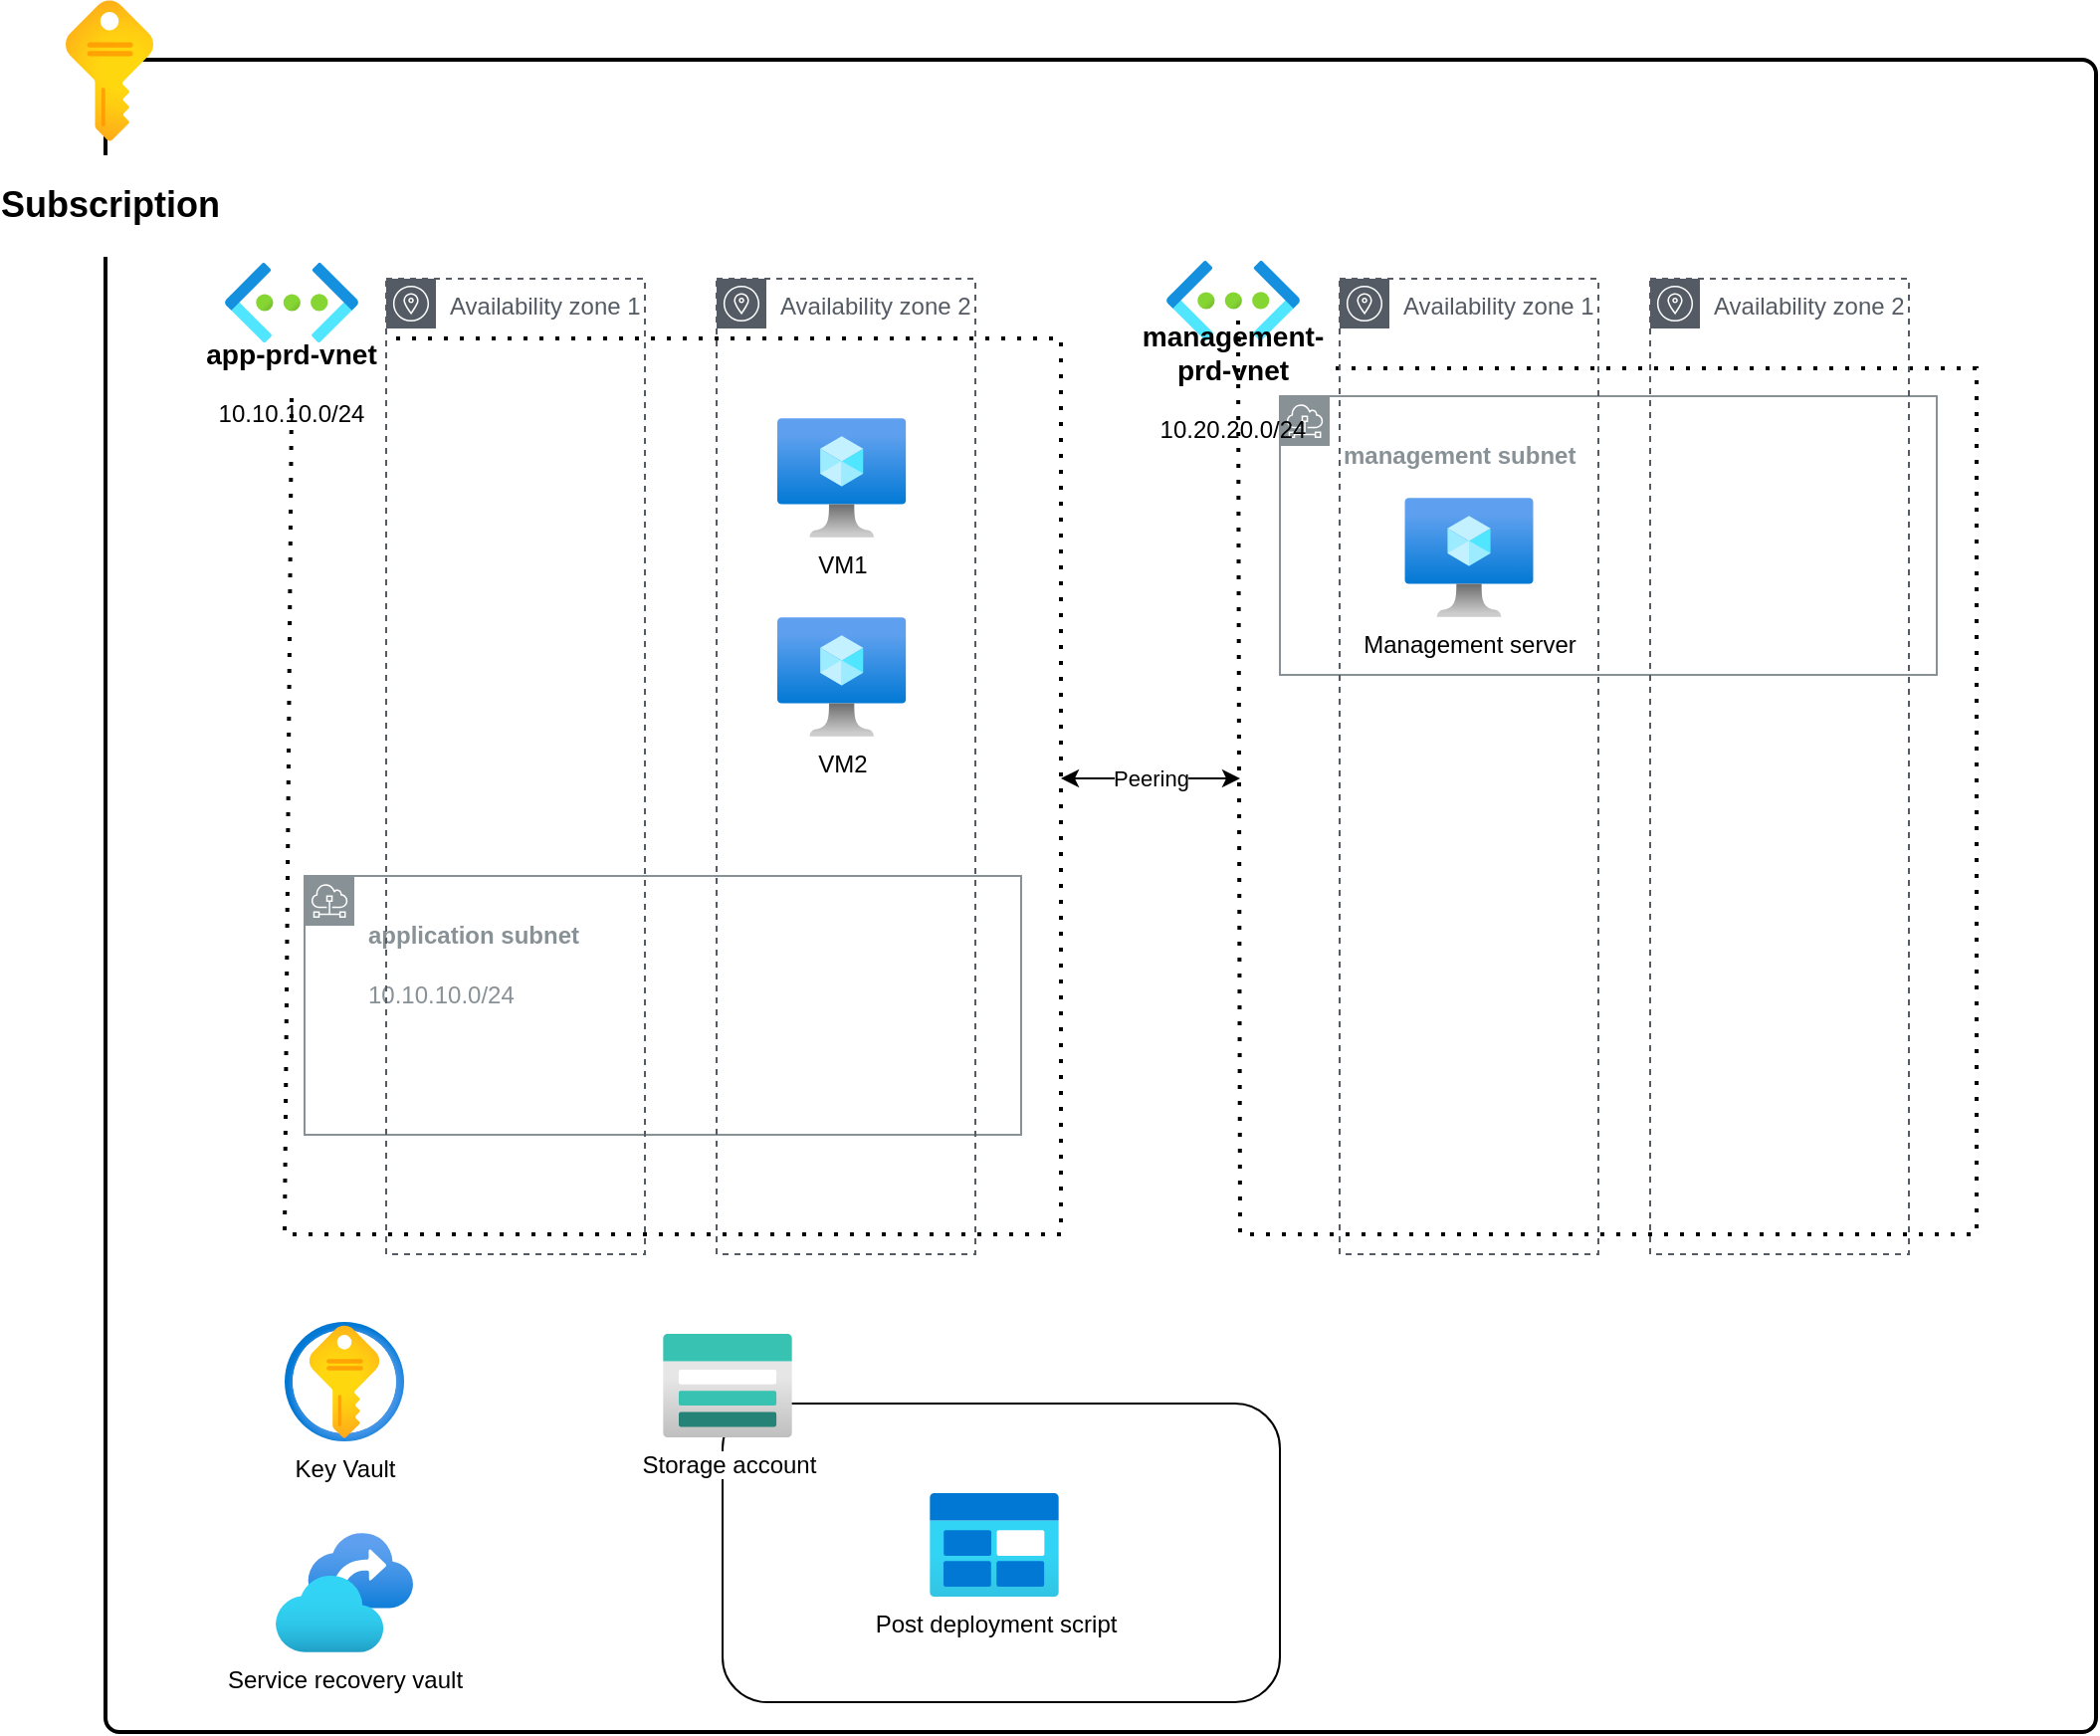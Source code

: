 <mxfile version="21.1.8" type="github">
  <diagram name="Page-1" id="cYlu6envv1czvwRp3Ll9">
    <mxGraphModel dx="1480" dy="456" grid="1" gridSize="10" guides="1" tooltips="0" connect="1" arrows="1" fold="1" page="0" pageScale="1" pageWidth="827" pageHeight="1169" math="0" shadow="0">
      <root>
        <mxCell id="0" />
        <mxCell id="1" parent="0" />
        <mxCell id="RFbAg6HDRsfOQvqRXKBl-13" value="" style="rounded=1;whiteSpace=wrap;html=1;absoluteArcSize=1;arcSize=14;strokeWidth=2;" parent="1" vertex="1">
          <mxGeometry x="-190" y="60" width="1000" height="840" as="geometry" />
        </mxCell>
        <mxCell id="RFbAg6HDRsfOQvqRXKBl-3" value="&lt;h4&gt;application subnet&lt;/h4&gt;&lt;div&gt;10.10.10.0/24&lt;/div&gt;" style="sketch=0;outlineConnect=0;gradientColor=none;html=1;whiteSpace=wrap;fontSize=12;fontStyle=0;shape=mxgraph.aws4.group;grIcon=mxgraph.aws4.group_subnet;strokeColor=#879196;fillColor=none;verticalAlign=top;align=left;spacingLeft=30;fontColor=#879196;dashed=0;" parent="1" vertex="1">
          <mxGeometry x="-90" y="470" width="360" height="130" as="geometry" />
        </mxCell>
        <mxCell id="RFbAg6HDRsfOQvqRXKBl-2" value="" style="image;aspect=fixed;html=1;points=[];align=center;fontSize=12;image=img/lib/azure2/networking/Virtual_Networks.svg;" parent="1" vertex="1">
          <mxGeometry x="343" y="161" width="67" height="40" as="geometry" />
        </mxCell>
        <mxCell id="RFbAg6HDRsfOQvqRXKBl-4" value="&lt;h4&gt;management subnet&lt;/h4&gt;" style="sketch=0;outlineConnect=0;gradientColor=none;html=1;whiteSpace=wrap;fontSize=12;fontStyle=0;shape=mxgraph.aws4.group;grIcon=mxgraph.aws4.group_subnet;strokeColor=#879196;fillColor=none;verticalAlign=top;align=left;spacingLeft=30;fontColor=#879196;dashed=0;" parent="1" vertex="1">
          <mxGeometry x="400" y="229" width="330" height="140" as="geometry" />
        </mxCell>
        <mxCell id="RFbAg6HDRsfOQvqRXKBl-5" value="" style="endArrow=none;dashed=1;html=1;dashPattern=1 3;strokeWidth=2;rounded=0;entryX=0.541;entryY=1.016;entryDx=0;entryDy=0;entryPerimeter=0;" parent="1" source="RFbAg6HDRsfOQvqRXKBl-11" target="RFbAg6HDRsfOQvqRXKBl-2" edge="1">
          <mxGeometry width="50" height="50" relative="1" as="geometry">
            <mxPoint x="379" y="191" as="sourcePoint" />
            <mxPoint x="409" y="240" as="targetPoint" />
            <Array as="points" />
          </mxGeometry>
        </mxCell>
        <object label="" app-prd-vnet="" id="RFbAg6HDRsfOQvqRXKBl-6">
          <mxCell style="image;aspect=fixed;html=1;points=[];align=center;fontSize=12;image=img/lib/azure2/networking/Virtual_Networks.svg;" parent="1" vertex="1">
            <mxGeometry x="-130" y="162" width="67" height="40" as="geometry" />
          </mxCell>
        </object>
        <mxCell id="RFbAg6HDRsfOQvqRXKBl-7" value="" style="endArrow=none;dashed=1;html=1;dashPattern=1 3;strokeWidth=2;rounded=0;entryX=1;entryY=0;entryDx=0;entryDy=0;exitX=0.5;exitY=1;exitDx=0;exitDy=0;" parent="1" source="RFbAg6HDRsfOQvqRXKBl-9" target="RFbAg6HDRsfOQvqRXKBl-9" edge="1">
          <mxGeometry width="50" height="50" relative="1" as="geometry">
            <mxPoint x="-94" y="191" as="sourcePoint" />
            <mxPoint x="300" y="250" as="targetPoint" />
            <Array as="points">
              <mxPoint x="-100" y="650" />
              <mxPoint x="290" y="650" />
              <mxPoint x="290" y="360" />
              <mxPoint x="290" y="200" />
            </Array>
          </mxGeometry>
        </mxCell>
        <mxCell id="RFbAg6HDRsfOQvqRXKBl-8" value="Peering" style="endArrow=classic;startArrow=classic;html=1;rounded=0;" parent="1" edge="1">
          <mxGeometry width="50" height="50" relative="1" as="geometry">
            <mxPoint x="290" y="421" as="sourcePoint" />
            <mxPoint x="380" y="421" as="targetPoint" />
          </mxGeometry>
        </mxCell>
        <mxCell id="RFbAg6HDRsfOQvqRXKBl-9" value="&lt;h3&gt;app-prd-vnet&lt;/h3&gt;&lt;div&gt;10.10.10.0/24&lt;/div&gt;" style="text;strokeColor=none;align=center;fillColor=none;html=1;verticalAlign=middle;whiteSpace=wrap;rounded=0;" parent="1" vertex="1">
          <mxGeometry x="-143" y="200" width="93" height="30" as="geometry" />
        </mxCell>
        <mxCell id="RFbAg6HDRsfOQvqRXKBl-12" value="" style="endArrow=none;dashed=1;html=1;dashPattern=1 3;strokeWidth=2;rounded=0;entryX=1;entryY=0.5;entryDx=0;entryDy=0;" parent="1" target="RFbAg6HDRsfOQvqRXKBl-11" edge="1">
          <mxGeometry width="50" height="50" relative="1" as="geometry">
            <mxPoint x="379" y="191" as="sourcePoint" />
            <mxPoint x="379" y="191" as="targetPoint" />
            <Array as="points">
              <mxPoint x="380" y="650" />
              <mxPoint x="750" y="650" />
              <mxPoint x="750" y="420" />
              <mxPoint x="750" y="215" />
            </Array>
          </mxGeometry>
        </mxCell>
        <mxCell id="RFbAg6HDRsfOQvqRXKBl-11" value="&lt;h3&gt;management-prd-vnet&lt;/h3&gt;&lt;div&gt;10.20.20.0/24&lt;/div&gt;" style="text;strokeColor=none;align=center;fillColor=none;html=1;verticalAlign=middle;whiteSpace=wrap;rounded=0;" parent="1" vertex="1">
          <mxGeometry x="330" y="200" width="93" height="30" as="geometry" />
        </mxCell>
        <mxCell id="RFbAg6HDRsfOQvqRXKBl-14" value="Key Vault" style="image;aspect=fixed;html=1;points=[];align=center;fontSize=12;image=img/lib/azure2/security/Key_Vaults.svg;" parent="1" vertex="1">
          <mxGeometry x="-100" y="694" width="60" height="60" as="geometry" />
        </mxCell>
        <mxCell id="RFbAg6HDRsfOQvqRXKBl-16" value="&lt;h2&gt;Subscription&lt;/h2&gt;" style="image;aspect=fixed;html=1;points=[];align=center;fontSize=12;image=img/lib/azure2/general/Subscriptions.svg;" parent="1" vertex="1">
          <mxGeometry x="-210" y="30" width="44" height="71" as="geometry" />
        </mxCell>
        <mxCell id="RFbAg6HDRsfOQvqRXKBl-19" value="Availability zone 1" style="sketch=0;outlineConnect=0;gradientColor=none;html=1;whiteSpace=wrap;fontSize=12;fontStyle=0;shape=mxgraph.aws4.group;grIcon=mxgraph.aws4.group_availability_zone;strokeColor=#545B64;fillColor=none;verticalAlign=top;align=left;spacingLeft=30;fontColor=#545B64;dashed=1;" parent="1" vertex="1">
          <mxGeometry x="-49" y="170" width="130" height="490" as="geometry" />
        </mxCell>
        <mxCell id="RFbAg6HDRsfOQvqRXKBl-20" value="Availability zone 2" style="sketch=0;outlineConnect=0;gradientColor=none;html=1;whiteSpace=wrap;fontSize=12;fontStyle=0;shape=mxgraph.aws4.group;grIcon=mxgraph.aws4.group_availability_zone;strokeColor=#545B64;fillColor=none;verticalAlign=top;align=left;spacingLeft=30;fontColor=#545B64;dashed=1;" parent="1" vertex="1">
          <mxGeometry x="117" y="170" width="130" height="490" as="geometry" />
        </mxCell>
        <mxCell id="RFbAg6HDRsfOQvqRXKBl-21" value="Availability zone 1" style="sketch=0;outlineConnect=0;gradientColor=none;html=1;whiteSpace=wrap;fontSize=12;fontStyle=0;shape=mxgraph.aws4.group;grIcon=mxgraph.aws4.group_availability_zone;strokeColor=#545B64;fillColor=none;verticalAlign=top;align=left;spacingLeft=30;fontColor=#545B64;dashed=1;" parent="1" vertex="1">
          <mxGeometry x="430" y="170" width="130" height="490" as="geometry" />
        </mxCell>
        <mxCell id="RFbAg6HDRsfOQvqRXKBl-22" value="Availability zone 2" style="sketch=0;outlineConnect=0;gradientColor=none;html=1;whiteSpace=wrap;fontSize=12;fontStyle=0;shape=mxgraph.aws4.group;grIcon=mxgraph.aws4.group_availability_zone;strokeColor=#545B64;fillColor=none;verticalAlign=top;align=left;spacingLeft=30;fontColor=#545B64;dashed=1;" parent="1" vertex="1">
          <mxGeometry x="586" y="170" width="130" height="490" as="geometry" />
        </mxCell>
        <mxCell id="RFbAg6HDRsfOQvqRXKBl-24" value="Service recovery vault" style="image;aspect=fixed;html=1;points=[];align=center;fontSize=12;image=img/lib/azure2/migrate/Recovery_Services_Vaults.svg;" parent="1" vertex="1">
          <mxGeometry x="-104.5" y="800" width="69" height="60" as="geometry" />
        </mxCell>
        <mxCell id="RFbAg6HDRsfOQvqRXKBl-28" value="" style="rounded=1;whiteSpace=wrap;html=1;" parent="1" vertex="1">
          <mxGeometry x="120" y="735" width="280" height="150" as="geometry" />
        </mxCell>
        <mxCell id="RFbAg6HDRsfOQvqRXKBl-25" value="Post deployment script" style="image;aspect=fixed;html=1;points=[];align=center;fontSize=12;image=img/lib/azure2/general/Blob_Block.svg;" parent="1" vertex="1">
          <mxGeometry x="224" y="780" width="65" height="52" as="geometry" />
        </mxCell>
        <mxCell id="RFbAg6HDRsfOQvqRXKBl-23" value="Storage account" style="image;aspect=fixed;html=1;points=[];align=center;fontSize=12;image=img/lib/azure2/storage/Storage_Accounts.svg;" parent="1" vertex="1">
          <mxGeometry x="90" y="700" width="65" height="52" as="geometry" />
        </mxCell>
        <mxCell id="RFbAg6HDRsfOQvqRXKBl-29" value="VM1" style="image;aspect=fixed;html=1;points=[];align=center;fontSize=12;image=img/lib/azure2/compute/Virtual_Machine.svg;" parent="1" vertex="1">
          <mxGeometry x="147.5" y="240" width="64.69" height="60" as="geometry" />
        </mxCell>
        <mxCell id="RFbAg6HDRsfOQvqRXKBl-30" value="VM2" style="image;aspect=fixed;html=1;points=[];align=center;fontSize=12;image=img/lib/azure2/compute/Virtual_Machine.svg;" parent="1" vertex="1">
          <mxGeometry x="147.5" y="340" width="64.69" height="60" as="geometry" />
        </mxCell>
        <mxCell id="RFbAg6HDRsfOQvqRXKBl-31" value="Management server" style="image;aspect=fixed;html=1;points=[];align=center;fontSize=12;image=img/lib/azure2/compute/Virtual_Machine.svg;" parent="1" vertex="1">
          <mxGeometry x="462.66" y="280" width="64.69" height="60" as="geometry" />
        </mxCell>
      </root>
    </mxGraphModel>
  </diagram>
</mxfile>
